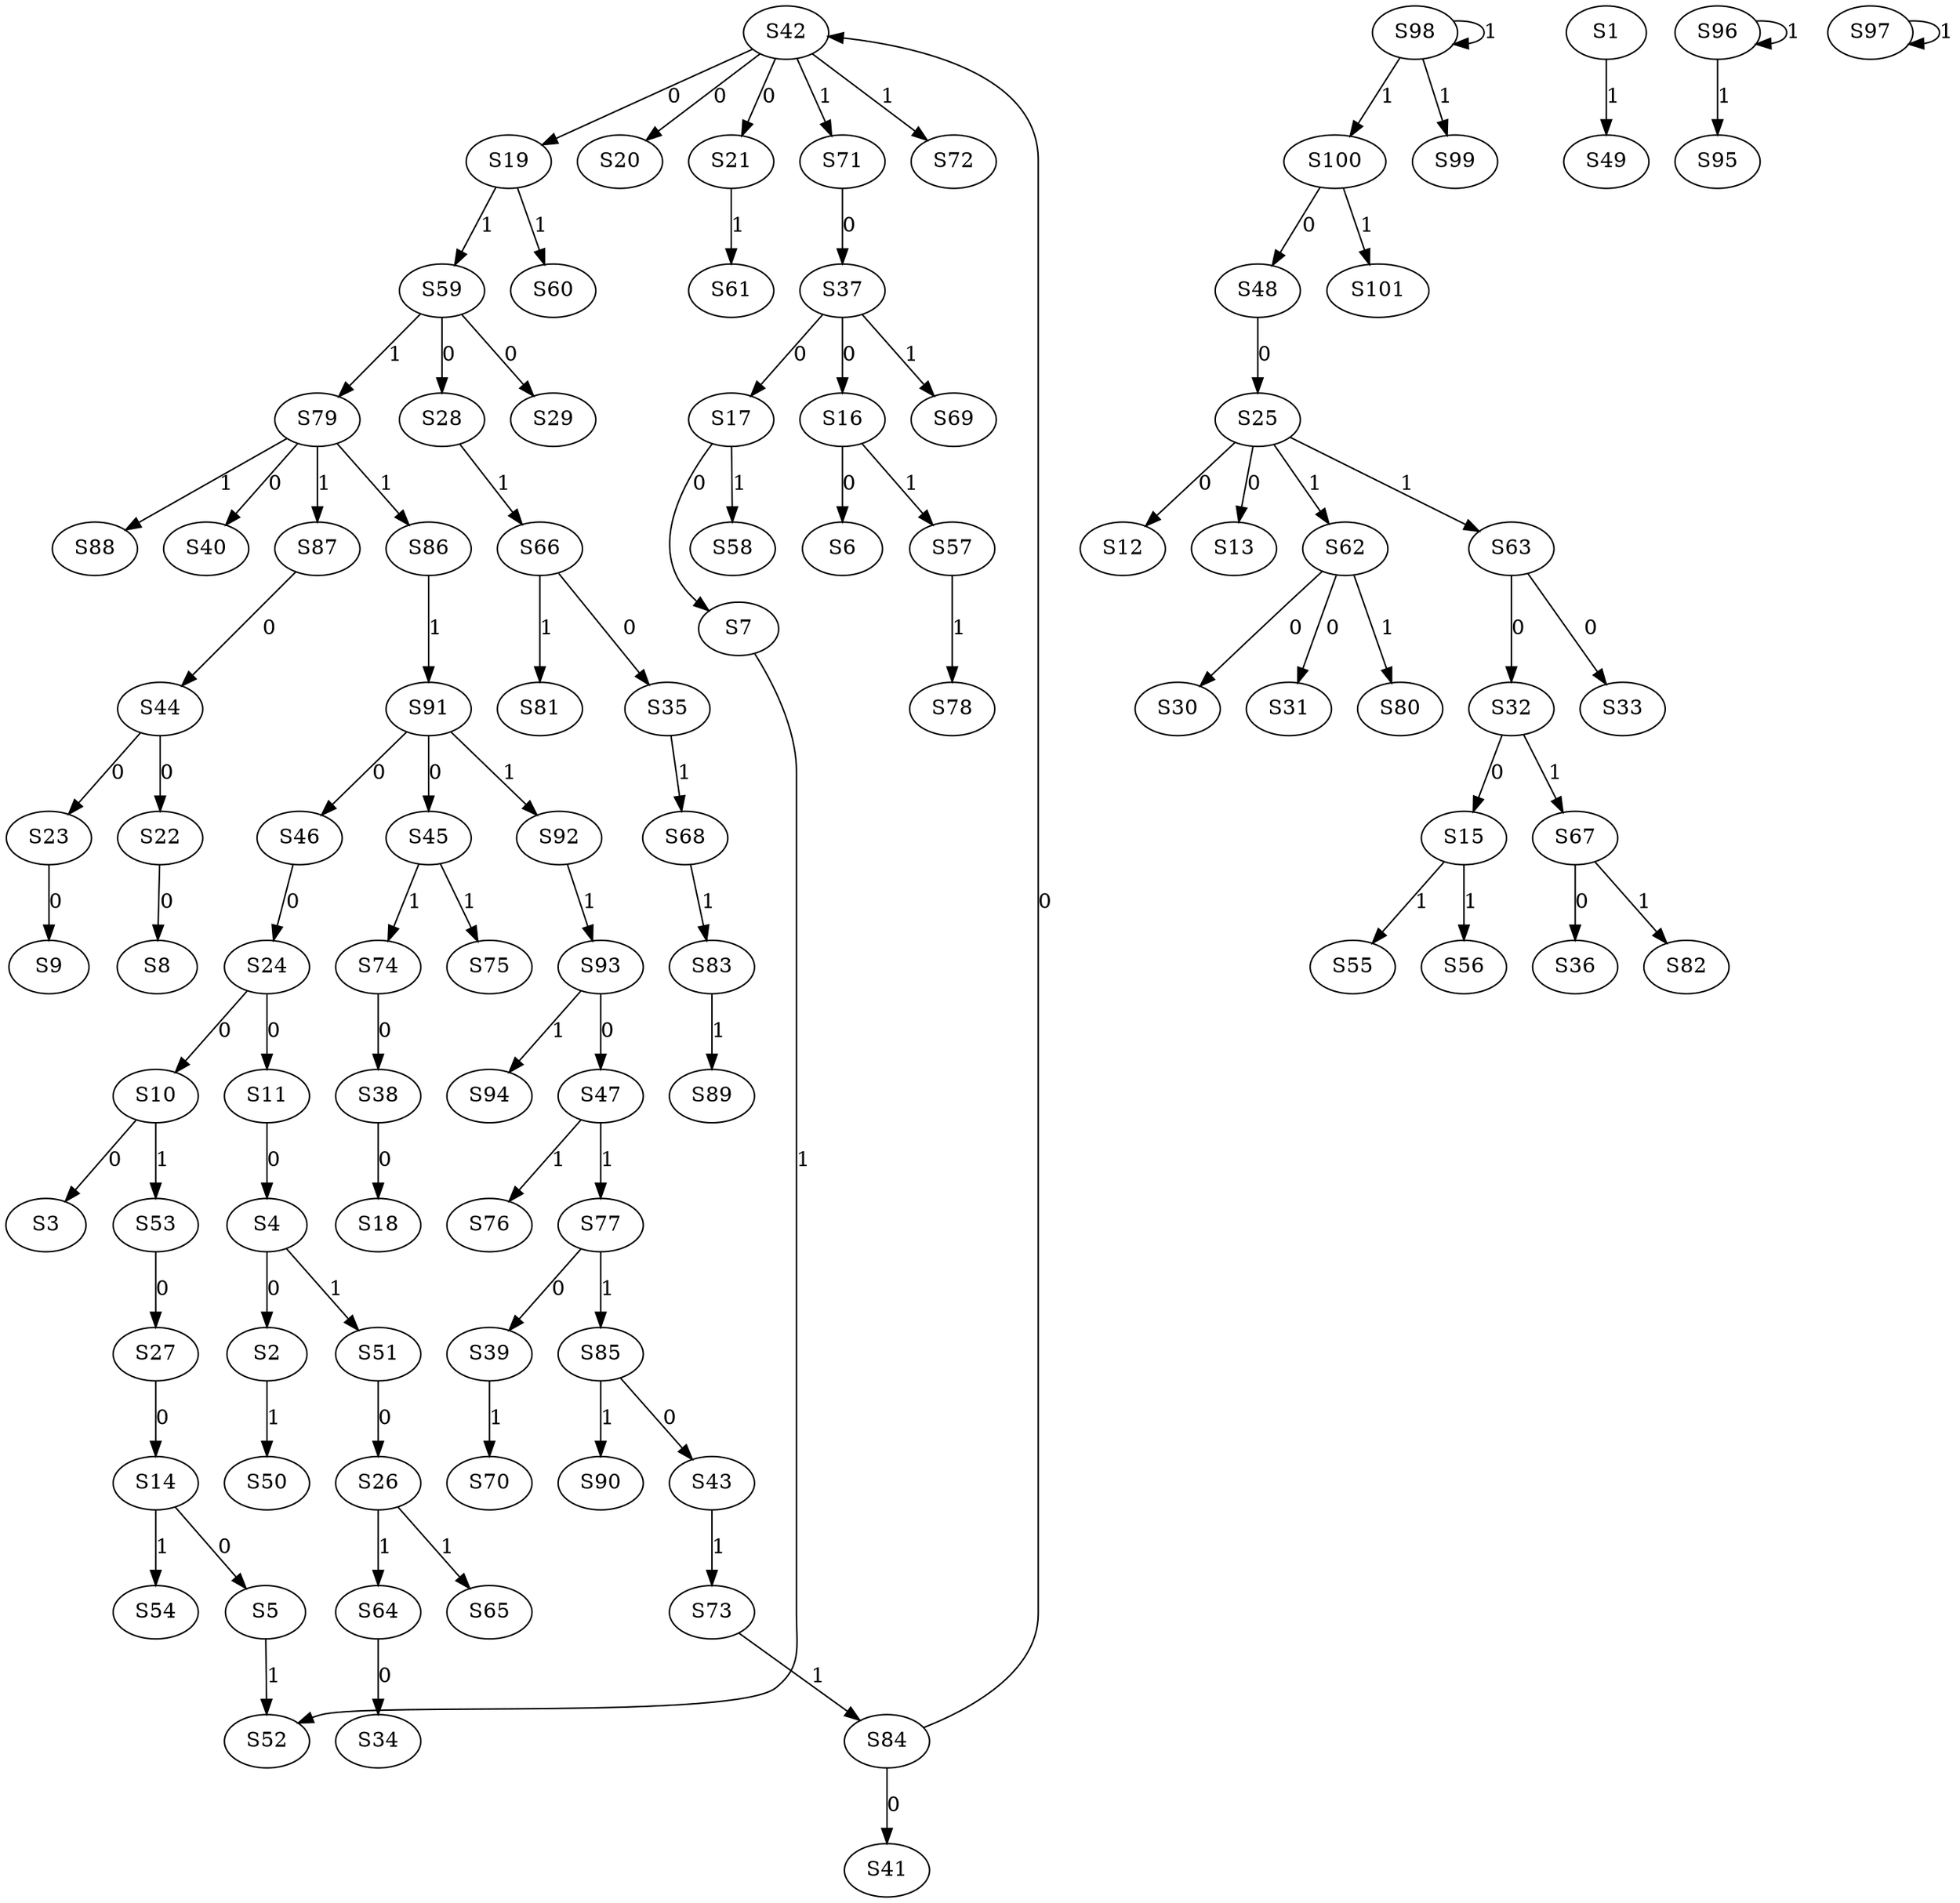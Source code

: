 strict digraph {
	S4 -> S2 [ label = 0 ];
	S10 -> S3 [ label = 0 ];
	S11 -> S4 [ label = 0 ];
	S14 -> S5 [ label = 0 ];
	S16 -> S6 [ label = 0 ];
	S17 -> S7 [ label = 0 ];
	S22 -> S8 [ label = 0 ];
	S23 -> S9 [ label = 0 ];
	S24 -> S10 [ label = 0 ];
	S24 -> S11 [ label = 0 ];
	S25 -> S12 [ label = 0 ];
	S25 -> S13 [ label = 0 ];
	S27 -> S14 [ label = 0 ];
	S32 -> S15 [ label = 0 ];
	S37 -> S16 [ label = 0 ];
	S37 -> S17 [ label = 0 ];
	S38 -> S18 [ label = 0 ];
	S42 -> S19 [ label = 0 ];
	S42 -> S20 [ label = 0 ];
	S42 -> S21 [ label = 0 ];
	S44 -> S22 [ label = 0 ];
	S44 -> S23 [ label = 0 ];
	S46 -> S24 [ label = 0 ];
	S48 -> S25 [ label = 0 ];
	S51 -> S26 [ label = 0 ];
	S53 -> S27 [ label = 0 ];
	S59 -> S28 [ label = 0 ];
	S59 -> S29 [ label = 0 ];
	S62 -> S30 [ label = 0 ];
	S62 -> S31 [ label = 0 ];
	S63 -> S32 [ label = 0 ];
	S63 -> S33 [ label = 0 ];
	S64 -> S34 [ label = 0 ];
	S66 -> S35 [ label = 0 ];
	S67 -> S36 [ label = 0 ];
	S71 -> S37 [ label = 0 ];
	S74 -> S38 [ label = 0 ];
	S77 -> S39 [ label = 0 ];
	S79 -> S40 [ label = 0 ];
	S84 -> S41 [ label = 0 ];
	S84 -> S42 [ label = 0 ];
	S85 -> S43 [ label = 0 ];
	S87 -> S44 [ label = 0 ];
	S91 -> S45 [ label = 0 ];
	S91 -> S46 [ label = 0 ];
	S93 -> S47 [ label = 0 ];
	S100 -> S48 [ label = 0 ];
	S1 -> S49 [ label = 1 ];
	S2 -> S50 [ label = 1 ];
	S4 -> S51 [ label = 1 ];
	S5 -> S52 [ label = 1 ];
	S10 -> S53 [ label = 1 ];
	S14 -> S54 [ label = 1 ];
	S15 -> S55 [ label = 1 ];
	S15 -> S56 [ label = 1 ];
	S16 -> S57 [ label = 1 ];
	S17 -> S58 [ label = 1 ];
	S19 -> S59 [ label = 1 ];
	S19 -> S60 [ label = 1 ];
	S21 -> S61 [ label = 1 ];
	S25 -> S62 [ label = 1 ];
	S25 -> S63 [ label = 1 ];
	S26 -> S64 [ label = 1 ];
	S26 -> S65 [ label = 1 ];
	S28 -> S66 [ label = 1 ];
	S32 -> S67 [ label = 1 ];
	S35 -> S68 [ label = 1 ];
	S37 -> S69 [ label = 1 ];
	S39 -> S70 [ label = 1 ];
	S42 -> S71 [ label = 1 ];
	S42 -> S72 [ label = 1 ];
	S43 -> S73 [ label = 1 ];
	S45 -> S74 [ label = 1 ];
	S45 -> S75 [ label = 1 ];
	S47 -> S76 [ label = 1 ];
	S47 -> S77 [ label = 1 ];
	S57 -> S78 [ label = 1 ];
	S59 -> S79 [ label = 1 ];
	S62 -> S80 [ label = 1 ];
	S66 -> S81 [ label = 1 ];
	S67 -> S82 [ label = 1 ];
	S68 -> S83 [ label = 1 ];
	S73 -> S84 [ label = 1 ];
	S77 -> S85 [ label = 1 ];
	S79 -> S86 [ label = 1 ];
	S79 -> S87 [ label = 1 ];
	S79 -> S88 [ label = 1 ];
	S83 -> S89 [ label = 1 ];
	S85 -> S90 [ label = 1 ];
	S86 -> S91 [ label = 1 ];
	S91 -> S92 [ label = 1 ];
	S92 -> S93 [ label = 1 ];
	S93 -> S94 [ label = 1 ];
	S96 -> S95 [ label = 1 ];
	S96 -> S96 [ label = 1 ];
	S97 -> S97 [ label = 1 ];
	S98 -> S98 [ label = 1 ];
	S98 -> S99 [ label = 1 ];
	S98 -> S100 [ label = 1 ];
	S100 -> S101 [ label = 1 ];
	S7 -> S52 [ label = 1 ];
}